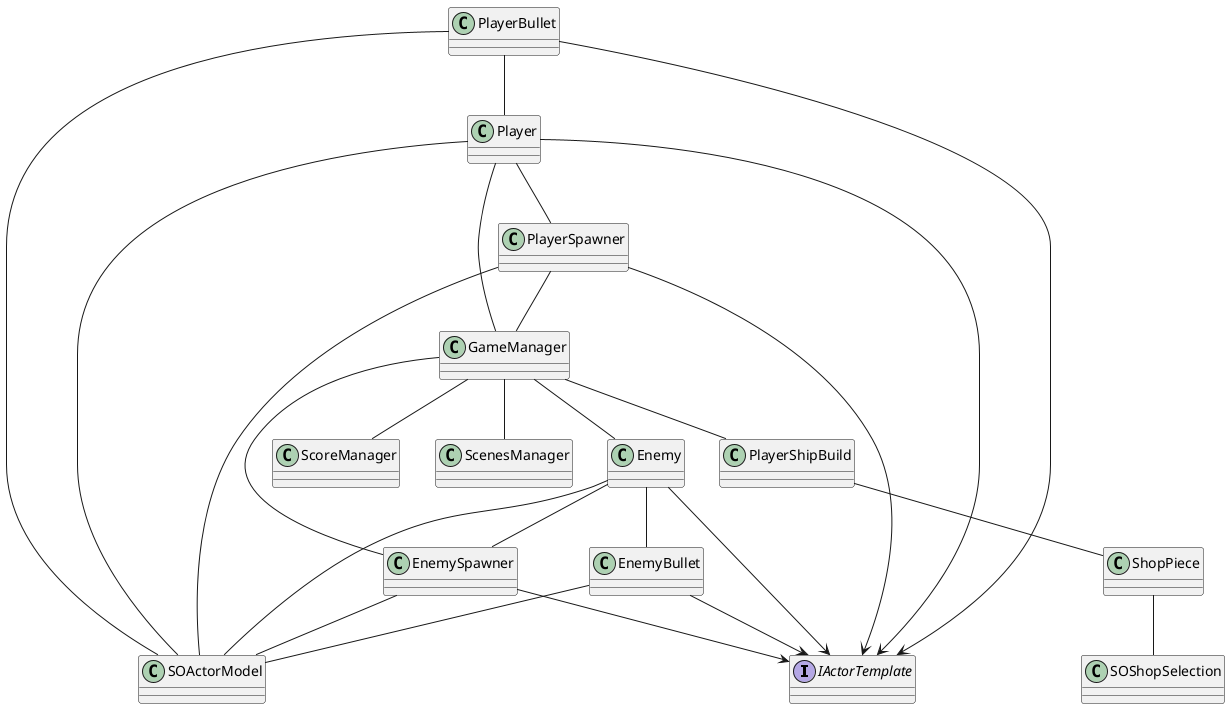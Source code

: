 @startuml

interface IActorTemplate
class PlayerBullet
class Player
class PlayerSpawner
class ScenesManager
class GameManager
class EnemySpawner
class Enemy
class EnemyBullet
class PlayerShipBuild
class ScoreManager
class ShopPiece
class SOShopSelection
class SOActorModel

PlayerBullet --> IActorTemplate
Player --> IActorTemplate
PlayerSpawner --> IActorTemplate
EnemyBullet --> IActorTemplate
Enemy --> IActorTemplate
EnemySpawner --> IActorTemplate
PlayerBullet -- Player
PlayerBullet -- SOActorModel
Player -- GameManager
Player -- PlayerSpawner
Player -- SOActorModel
PlayerSpawner -- SOActorModel
PlayerSpawner -- GameManager
GameManager -- ScenesManager
GameManager -- PlayerShipBuild
GameManager -- ScoreManager
PlayerShipBuild -- ShopPiece
ShopPiece -- SOShopSelection
GameManager -- Enemy
GameManager -- EnemySpawner
EnemySpawner -- SOActorModel
Enemy -- SOActorModel
Enemy -- EnemySpawner
Enemy -- EnemyBullet
EnemyBullet -- SOActorModel
@enduml

